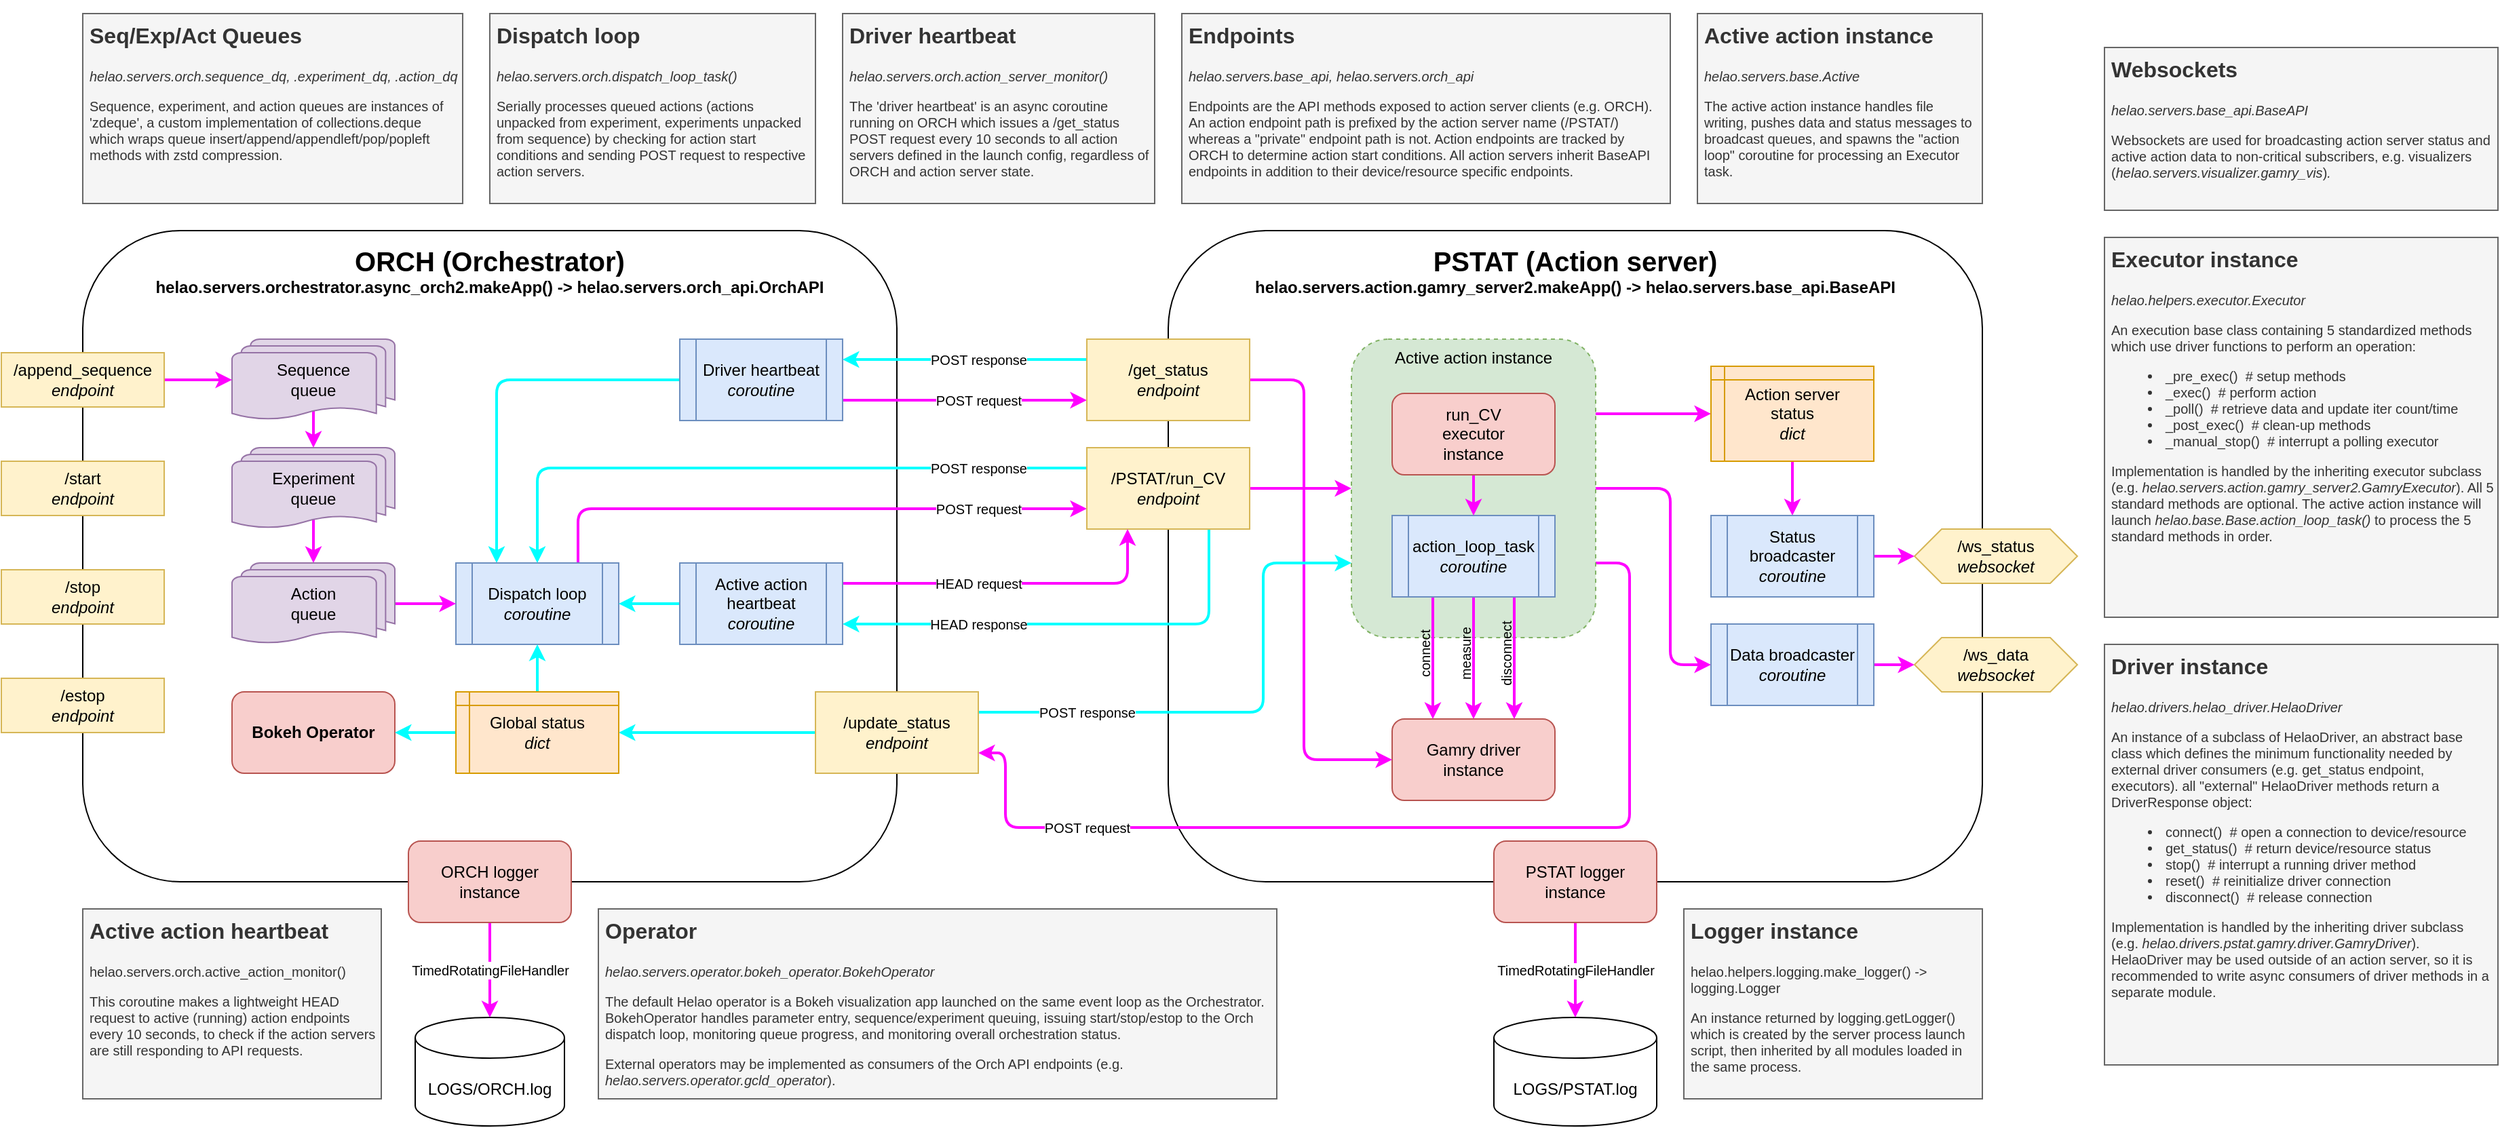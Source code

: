 <mxfile>
    <diagram id="UCgfB4eMcKTBTghjKcvr" name="Page-1">
        <mxGraphModel dx="1400" dy="821" grid="1" gridSize="10" guides="1" tooltips="1" connect="1" arrows="1" fold="1" page="1" pageScale="1" pageWidth="1100" pageHeight="850" math="0" shadow="0">
            <root>
                <mxCell id="0"/>
                <mxCell id="1" parent="0"/>
                <mxCell id="3" value="" style="rounded=1;whiteSpace=wrap;html=1;" parent="1" vertex="1">
                    <mxGeometry x="70" y="170" width="600" height="480" as="geometry"/>
                </mxCell>
                <mxCell id="6" value="&lt;b style=&quot;font-size: 20px;&quot;&gt;&lt;font style=&quot;font-size: 20px;&quot;&gt;ORCH (Orchestrator)&lt;br&gt;&lt;/font&gt;&lt;/b&gt;&lt;font size=&quot;1&quot;&gt;&lt;b&gt;&lt;font style=&quot;font-size: 12px;&quot;&gt;helao.servers.orchestrator.async_orch2.makeApp() -&amp;gt; helao.servers.orch_api.OrchAPI&lt;/font&gt;&lt;/b&gt;&lt;/font&gt;" style="text;html=1;strokeColor=none;fillColor=none;align=center;verticalAlign=middle;whiteSpace=wrap;rounded=0;fontStyle=0" parent="1" vertex="1">
                    <mxGeometry x="70" y="180" width="600" height="40" as="geometry"/>
                </mxCell>
                <mxCell id="7" value="" style="rounded=1;whiteSpace=wrap;html=1;" parent="1" vertex="1">
                    <mxGeometry x="870" y="170" width="600" height="480" as="geometry"/>
                </mxCell>
                <mxCell id="11" value="&lt;b&gt;&lt;font style=&quot;font-size: 20px;&quot;&gt;PSTAT (Action server)&lt;br&gt;&lt;/font&gt;&lt;/b&gt;&lt;font style=&quot;font-size: 12px;&quot;&gt;&lt;b&gt;&lt;font style=&quot;font-size: 12px;&quot;&gt;helao.servers.action.gamry_server2.makeApp() -&amp;gt; helao.servers.base_api.BaseAPI&lt;/font&gt;&lt;/b&gt;&lt;b&gt;&lt;font style=&quot;font-size: 12px;&quot;&gt;&lt;br&gt;&lt;/font&gt;&lt;/b&gt;&lt;/font&gt;" style="text;html=1;strokeColor=none;fillColor=none;align=center;verticalAlign=middle;whiteSpace=wrap;rounded=0;" parent="1" vertex="1">
                    <mxGeometry x="870" y="180" width="600" height="40" as="geometry"/>
                </mxCell>
                <mxCell id="38" value="POST request" style="edgeStyle=none;html=1;exitX=1;exitY=0.75;exitDx=0;exitDy=0;entryX=0;entryY=0.75;entryDx=0;entryDy=0;labelBackgroundColor=default;fontSize=10;verticalAlign=middle;strokeColor=#FF00FF;strokeWidth=2;" parent="1" source="14" target="29" edge="1">
                    <mxGeometry x="0.111" relative="1" as="geometry">
                        <mxPoint as="offset"/>
                    </mxGeometry>
                </mxCell>
                <mxCell id="97" style="edgeStyle=none;html=1;exitX=0;exitY=0.5;exitDx=0;exitDy=0;entryX=0.25;entryY=0;entryDx=0;entryDy=0;fontSize=12;strokeColor=#00FFFF;strokeWidth=2;" edge="1" parent="1" source="14" target="15">
                    <mxGeometry relative="1" as="geometry">
                        <Array as="points">
                            <mxPoint x="375" y="280"/>
                        </Array>
                    </mxGeometry>
                </mxCell>
                <mxCell id="14" value="Driver heartbeat&lt;br&gt;&lt;i&gt;coroutine&lt;/i&gt;" style="shape=process;whiteSpace=wrap;html=1;backgroundOutline=1;fillColor=#dae8fc;strokeColor=#6c8ebf;" parent="1" vertex="1">
                    <mxGeometry x="510" y="250" width="120" height="60" as="geometry"/>
                </mxCell>
                <mxCell id="39" value="POST request" style="edgeStyle=none;html=1;exitX=0.75;exitY=0;exitDx=0;exitDy=0;entryX=0;entryY=0.75;entryDx=0;entryDy=0;labelBackgroundColor=default;fontSize=10;verticalAlign=middle;strokeColor=#FF00FF;strokeWidth=2;" parent="1" source="15" target="28" edge="1">
                    <mxGeometry x="0.615" relative="1" as="geometry">
                        <mxPoint as="offset"/>
                        <Array as="points">
                            <mxPoint x="435" y="375"/>
                        </Array>
                    </mxGeometry>
                </mxCell>
                <mxCell id="15" value="Dispatch loop&lt;br&gt;&lt;i&gt;coroutine&lt;br&gt;&lt;/i&gt;" style="shape=process;whiteSpace=wrap;html=1;backgroundOutline=1;fillColor=#dae8fc;strokeColor=#6c8ebf;" parent="1" vertex="1">
                    <mxGeometry x="345" y="415" width="120" height="60" as="geometry"/>
                </mxCell>
                <mxCell id="68" style="edgeStyle=none;html=1;exitX=0.5;exitY=0.88;exitDx=0;exitDy=0;exitPerimeter=0;entryX=0.5;entryY=0;entryDx=0;entryDy=0;entryPerimeter=0;strokeColor=#FF00FF;strokeWidth=2;" parent="1" source="17" target="65" edge="1">
                    <mxGeometry relative="1" as="geometry"/>
                </mxCell>
                <mxCell id="17" value="Experiment&lt;br&gt;queue" style="strokeWidth=1;html=1;shape=mxgraph.flowchart.multi-document;whiteSpace=wrap;fillColor=#e1d5e7;strokeColor=#9673a6;" parent="1" vertex="1">
                    <mxGeometry x="180" y="330" width="120" height="60" as="geometry"/>
                </mxCell>
                <mxCell id="25" value="Gamry driver&lt;br&gt;instance" style="rounded=1;whiteSpace=wrap;html=1;strokeWidth=1;fillColor=#f8cecc;strokeColor=#b85450;" parent="1" vertex="1">
                    <mxGeometry x="1035" y="530" width="120" height="60" as="geometry"/>
                </mxCell>
                <mxCell id="64" value="POST request" style="edgeStyle=none;html=1;exitX=1;exitY=0.75;exitDx=0;exitDy=0;entryX=1;entryY=0.75;entryDx=0;entryDy=0;verticalAlign=middle;strokeColor=#FF00FF;strokeWidth=2;fontSize=10;" parent="1" source="46" target="63" edge="1">
                    <mxGeometry x="0.642" relative="1" as="geometry">
                        <Array as="points">
                            <mxPoint x="1210" y="415"/>
                            <mxPoint x="1210" y="610"/>
                            <mxPoint x="750" y="610"/>
                            <mxPoint x="750" y="555"/>
                        </Array>
                        <mxPoint as="offset"/>
                    </mxGeometry>
                </mxCell>
                <mxCell id="89" style="edgeStyle=none;html=1;exitX=1;exitY=0.5;exitDx=0;exitDy=0;entryX=0;entryY=0.5;entryDx=0;entryDy=0;fontSize=12;strokeColor=#FF00FF;strokeWidth=2;" edge="1" parent="1" source="46" target="79">
                    <mxGeometry relative="1" as="geometry">
                        <Array as="points">
                            <mxPoint x="1240" y="360"/>
                            <mxPoint x="1240" y="490"/>
                        </Array>
                    </mxGeometry>
                </mxCell>
                <mxCell id="106" style="edgeStyle=none;html=1;exitX=1;exitY=0.25;exitDx=0;exitDy=0;entryX=0;entryY=0.5;entryDx=0;entryDy=0;strokeColor=#FF00FF;strokeWidth=2;fontSize=12;" edge="1" parent="1" source="46" target="76">
                    <mxGeometry relative="1" as="geometry"/>
                </mxCell>
                <mxCell id="46" value="Active action instance" style="rounded=1;whiteSpace=wrap;html=1;strokeWidth=1;verticalAlign=top;fillColor=#d5e8d4;strokeColor=#82b366;dashed=1;" parent="1" vertex="1">
                    <mxGeometry x="1005" y="250" width="180" height="220" as="geometry"/>
                </mxCell>
                <mxCell id="43" value="connect" style="edgeStyle=none;html=1;exitX=0.25;exitY=1;exitDx=0;exitDy=0;entryX=0.25;entryY=0;entryDx=0;entryDy=0;labelBackgroundColor=none;fontSize=10;horizontal=0;verticalAlign=bottom;strokeColor=#FF00FF;strokeWidth=2;" parent="1" source="26" target="25" edge="1">
                    <mxGeometry relative="1" as="geometry"/>
                </mxCell>
                <mxCell id="44" value="measure" style="edgeStyle=none;html=1;exitX=0.5;exitY=1;exitDx=0;exitDy=0;entryX=0.5;entryY=0;entryDx=0;entryDy=0;labelBackgroundColor=none;fontSize=10;horizontal=0;verticalAlign=bottom;strokeColor=#FF00FF;strokeWidth=2;" parent="1" source="26" target="25" edge="1">
                    <mxGeometry relative="1" as="geometry"/>
                </mxCell>
                <mxCell id="45" value="disconnect" style="edgeStyle=none;html=1;exitX=0.75;exitY=1;exitDx=0;exitDy=0;entryX=0.75;entryY=0;entryDx=0;entryDy=0;labelBackgroundColor=none;fontSize=10;horizontal=0;verticalAlign=bottom;strokeColor=#FF00FF;strokeWidth=2;" parent="1" source="26" target="25" edge="1">
                    <mxGeometry relative="1" as="geometry"/>
                </mxCell>
                <mxCell id="26" value="action_loop_task&lt;br&gt;&lt;i&gt;coroutine&lt;/i&gt;" style="shape=process;whiteSpace=wrap;html=1;backgroundOutline=1;strokeWidth=1;fillColor=#dae8fc;strokeColor=#6c8ebf;" parent="1" vertex="1">
                    <mxGeometry x="1035" y="380" width="120" height="60" as="geometry"/>
                </mxCell>
                <mxCell id="41" style="edgeStyle=none;html=1;exitX=1;exitY=0.5;exitDx=0;exitDy=0;labelBackgroundColor=none;fontSize=10;entryX=0;entryY=0.5;entryDx=0;entryDy=0;strokeColor=#FF00FF;strokeWidth=2;" parent="1" source="28" target="46" edge="1">
                    <mxGeometry relative="1" as="geometry"/>
                </mxCell>
                <mxCell id="107" value="&lt;font style=&quot;font-size: 10px;&quot;&gt;HEAD response&lt;/font&gt; " style="edgeStyle=none;html=1;exitX=0.75;exitY=1;exitDx=0;exitDy=0;entryX=1;entryY=0.75;entryDx=0;entryDy=0;strokeColor=#00FFFF;strokeWidth=2;fontSize=12;verticalAlign=middle;" edge="1" parent="1" source="28" target="30">
                    <mxGeometry x="0.412" relative="1" as="geometry">
                        <Array as="points">
                            <mxPoint x="900" y="460"/>
                        </Array>
                        <mxPoint as="offset"/>
                    </mxGeometry>
                </mxCell>
                <mxCell id="108" value="POST response" style="edgeStyle=none;html=1;exitX=0;exitY=0.25;exitDx=0;exitDy=0;entryX=0.5;entryY=0;entryDx=0;entryDy=0;strokeColor=#00FFFF;strokeWidth=2;fontSize=10;verticalAlign=middle;labelBackgroundColor=default;" edge="1" parent="1" source="28" target="15">
                    <mxGeometry x="-0.663" relative="1" as="geometry">
                        <Array as="points">
                            <mxPoint x="405" y="345"/>
                        </Array>
                        <mxPoint as="offset"/>
                    </mxGeometry>
                </mxCell>
                <mxCell id="28" value="/PSTAT/run_CV&lt;br&gt;&lt;i&gt;endpoint&lt;/i&gt;" style="rounded=0;whiteSpace=wrap;html=1;strokeWidth=1;fillColor=#fff2cc;strokeColor=#d6b656;" parent="1" vertex="1">
                    <mxGeometry x="810" y="330" width="120" height="60" as="geometry"/>
                </mxCell>
                <mxCell id="42" style="edgeStyle=none;html=1;exitX=1;exitY=0.5;exitDx=0;exitDy=0;entryX=0;entryY=0.5;entryDx=0;entryDy=0;labelBackgroundColor=none;fontSize=10;strokeColor=#FF00FF;strokeWidth=2;" parent="1" source="29" target="25" edge="1">
                    <mxGeometry relative="1" as="geometry">
                        <Array as="points">
                            <mxPoint x="970" y="280"/>
                            <mxPoint x="970" y="560"/>
                        </Array>
                    </mxGeometry>
                </mxCell>
                <mxCell id="109" value="POST response " style="edgeStyle=none;html=1;exitX=0;exitY=0.25;exitDx=0;exitDy=0;entryX=1;entryY=0.25;entryDx=0;entryDy=0;strokeColor=#00FFFF;strokeWidth=2;fontSize=10;verticalAlign=middle;" edge="1" parent="1" source="29" target="14">
                    <mxGeometry x="-0.111" relative="1" as="geometry">
                        <mxPoint as="offset"/>
                    </mxGeometry>
                </mxCell>
                <mxCell id="29" value="/get_status&lt;br&gt;&lt;i&gt;endpoint&lt;/i&gt;" style="rounded=0;whiteSpace=wrap;html=1;strokeWidth=1;fillColor=#fff2cc;strokeColor=#d6b656;" parent="1" vertex="1">
                    <mxGeometry x="810" y="250" width="120" height="60" as="geometry"/>
                </mxCell>
                <mxCell id="48" value="HEAD request" style="edgeStyle=none;html=1;exitX=1;exitY=0.25;exitDx=0;exitDy=0;entryX=0.25;entryY=1;entryDx=0;entryDy=0;labelBackgroundColor=default;fontSize=10;verticalAlign=middle;strokeColor=#FF00FF;strokeWidth=2;" parent="1" source="30" target="28" edge="1">
                    <mxGeometry x="-0.2" relative="1" as="geometry">
                        <Array as="points">
                            <mxPoint x="840" y="430"/>
                        </Array>
                        <mxPoint as="offset"/>
                    </mxGeometry>
                </mxCell>
                <mxCell id="99" style="edgeStyle=none;html=1;exitX=0;exitY=0.5;exitDx=0;exitDy=0;fontSize=12;strokeColor=#00FFFF;strokeWidth=2;" edge="1" parent="1" source="30" target="15">
                    <mxGeometry relative="1" as="geometry"/>
                </mxCell>
                <mxCell id="30" value="Active action heartbeat&lt;br&gt;&lt;i&gt;coroutine&lt;/i&gt;" style="shape=process;whiteSpace=wrap;html=1;backgroundOutline=1;fillColor=#dae8fc;strokeColor=#6c8ebf;" parent="1" vertex="1">
                    <mxGeometry x="510" y="415" width="120" height="60" as="geometry"/>
                </mxCell>
                <UserObject label="LOGS/PSTAT.log" id="31">
                    <mxCell style="shape=cylinder3;whiteSpace=wrap;html=1;boundedLbl=1;backgroundOutline=1;size=15;strokeWidth=1;" parent="1" vertex="1">
                        <mxGeometry x="1110" y="750" width="120" height="80" as="geometry"/>
                    </mxCell>
                </UserObject>
                <mxCell id="32" value="LOGS/ORCH.log" style="shape=cylinder3;whiteSpace=wrap;html=1;boundedLbl=1;backgroundOutline=1;size=15;strokeWidth=1;" parent="1" vertex="1">
                    <mxGeometry x="315" y="750" width="110" height="80" as="geometry"/>
                </mxCell>
                <mxCell id="37" value="TimedRotatingFileHandler" style="edgeStyle=none;html=1;exitX=0.5;exitY=1;exitDx=0;exitDy=0;entryX=0.5;entryY=0;entryDx=0;entryDy=0;entryPerimeter=0;labelBackgroundColor=default;fontSize=10;strokeColor=#FF00FF;strokeWidth=2;" parent="1" source="33" target="31" edge="1">
                    <mxGeometry relative="1" as="geometry"/>
                </mxCell>
                <mxCell id="33" value="PSTAT logger instance" style="rounded=1;whiteSpace=wrap;html=1;strokeWidth=1;fillColor=#f8cecc;strokeColor=#b85450;" parent="1" vertex="1">
                    <mxGeometry x="1110" y="620" width="120" height="60" as="geometry"/>
                </mxCell>
                <mxCell id="35" value="&lt;font style=&quot;font-size: 10px;&quot;&gt;TimedRotatingFileHandler&lt;/font&gt;" style="edgeStyle=none;html=1;exitX=0.5;exitY=1;exitDx=0;exitDy=0;entryX=0.5;entryY=0;entryDx=0;entryDy=0;entryPerimeter=0;strokeColor=#FF00FF;strokeWidth=2;" parent="1" source="34" target="32" edge="1">
                    <mxGeometry relative="1" as="geometry">
                        <mxPoint as="offset"/>
                    </mxGeometry>
                </mxCell>
                <mxCell id="34" value="ORCH logger instance" style="rounded=1;whiteSpace=wrap;html=1;strokeWidth=1;fillColor=#f8cecc;strokeColor=#b85450;" parent="1" vertex="1">
                    <mxGeometry x="310" y="620" width="120" height="60" as="geometry"/>
                </mxCell>
                <mxCell id="52" value="&lt;h1&gt;&lt;font style=&quot;font-size: 16px;&quot;&gt;Driver heartbeat&lt;/font&gt;&lt;/h1&gt;&lt;div&gt;&lt;i&gt;helao.servers.orch.action_server_monitor()&lt;/i&gt;&lt;/div&gt;&lt;p&gt;The 'driver heartbeat' is an async coroutine running on ORCH which issues a /get_status POST request every 10 seconds to all action servers defined in the launch config, regardless of ORCH and action server state.&lt;br&gt;&lt;/p&gt;" style="text;html=1;strokeColor=#666666;fillColor=#f5f5f5;spacing=5;spacingTop=-20;whiteSpace=wrap;overflow=hidden;rounded=0;strokeWidth=1;fontSize=10;labelBackgroundColor=none;fontColor=#333333;" parent="1" vertex="1">
                    <mxGeometry x="630" y="10" width="230" height="140" as="geometry"/>
                </mxCell>
                <mxCell id="53" value="&lt;h1&gt;&lt;font style=&quot;font-size: 16px;&quot;&gt;Active action heartbeat&lt;/font&gt;&lt;/h1&gt;&lt;div&gt;helao.servers.orch.active_action_monitor()&lt;br&gt;&lt;/div&gt;&lt;p&gt;This coroutine makes a lightweight HEAD request to active (running) action endpoints every 10 seconds, to check if the action servers are still responding to API requests.&lt;br&gt;&lt;/p&gt;" style="text;html=1;strokeColor=#666666;fillColor=#f5f5f5;spacing=5;spacingTop=-20;whiteSpace=wrap;overflow=hidden;rounded=0;strokeWidth=1;fontSize=10;labelBackgroundColor=none;fontColor=#333333;" parent="1" vertex="1">
                    <mxGeometry x="70" y="670" width="220" height="140" as="geometry"/>
                </mxCell>
                <mxCell id="54" value="&lt;h1&gt;&lt;font style=&quot;font-size: 16px;&quot;&gt;Seq/Exp/Act Queues&lt;/font&gt;&lt;/h1&gt;&lt;div&gt;&lt;i&gt;helao.servers.orch.sequence_dq, .experiment_dq, .action_dq&lt;/i&gt;&lt;br&gt;&lt;/div&gt;&lt;p&gt;Sequence, experiment, and action queues are instances of 'zdeque', a custom implementation of collections.deque which wraps queue insert/append/appendleft/pop/popleft methods with zstd compression.&lt;/p&gt;" style="text;html=1;strokeColor=#666666;fillColor=#f5f5f5;spacing=5;spacingTop=-20;whiteSpace=wrap;overflow=hidden;rounded=0;strokeWidth=1;fontSize=10;labelBackgroundColor=none;fontColor=#333333;" parent="1" vertex="1">
                    <mxGeometry x="70" y="10" width="280" height="140" as="geometry"/>
                </mxCell>
                <mxCell id="55" value="&lt;h1&gt;&lt;font style=&quot;font-size: 16px;&quot;&gt;Dispatch loop&lt;/font&gt;&lt;/h1&gt;&lt;div&gt;&lt;i&gt;helao.servers.orch.dispatch_loop_task()&lt;/i&gt;&lt;br&gt;&lt;/div&gt;&lt;p&gt;Serially processes queued actions (actions unpacked from experiment, experiments unpacked from sequence) by checking for action start conditions and sending POST request to respective action servers.&lt;br&gt;&lt;/p&gt;" style="text;html=1;strokeColor=#666666;fillColor=#f5f5f5;spacing=5;spacingTop=-20;whiteSpace=wrap;overflow=hidden;rounded=0;strokeWidth=1;fontSize=10;labelBackgroundColor=none;fontColor=#333333;" parent="1" vertex="1">
                    <mxGeometry x="370" y="10" width="240" height="140" as="geometry"/>
                </mxCell>
                <mxCell id="56" value="&lt;h1&gt;&lt;font style=&quot;font-size: 16px;&quot;&gt;Logger instance&lt;/font&gt;&lt;/h1&gt;&lt;div&gt;helao.helpers.logging.make_logger() -&amp;gt; logging.Logger&lt;br&gt;&lt;/div&gt;&lt;p&gt;An instance returned by logging.getLogger() which is created by the server process launch script, then inherited by all modules loaded in the same process.&lt;br&gt;&lt;/p&gt;" style="text;html=1;strokeColor=#666666;fillColor=#f5f5f5;spacing=5;spacingTop=-20;whiteSpace=wrap;overflow=hidden;rounded=0;strokeWidth=1;fontSize=10;labelBackgroundColor=none;fontColor=#333333;" parent="1" vertex="1">
                    <mxGeometry x="1250" y="670" width="220" height="140" as="geometry"/>
                </mxCell>
                <mxCell id="57" value="&lt;h1&gt;&lt;font style=&quot;font-size: 16px;&quot;&gt;Endpoints&lt;/font&gt;&lt;/h1&gt;&lt;div&gt;&lt;i&gt;helao.servers.base_api, helao.servers.orch_api&lt;/i&gt;&lt;br&gt;&lt;/div&gt;&lt;p&gt;Endpoints are the API methods exposed to action server clients (e.g. ORCH). An action endpoint path is prefixed by the action server name (/PSTAT/) whereas a &quot;private&quot; endpoint path is not. Action endpoints are tracked by ORCH to determine action start conditions. All action servers inherit BaseAPI endpoints in addition to their device/resource specific endpoints.&lt;br&gt;&lt;/p&gt;" style="text;html=1;strokeColor=#666666;fillColor=#f5f5f5;spacing=5;spacingTop=-20;whiteSpace=wrap;overflow=hidden;rounded=0;strokeWidth=1;fontSize=10;labelBackgroundColor=none;fontColor=#333333;" parent="1" vertex="1">
                    <mxGeometry x="880" y="10" width="360" height="140" as="geometry"/>
                </mxCell>
                <mxCell id="58" value="&lt;h1&gt;&lt;font style=&quot;font-size: 16px;&quot;&gt;Active action instance&lt;/font&gt;&lt;/h1&gt;&lt;div&gt;&lt;i&gt;helao.servers.base.Active&lt;/i&gt;&lt;br&gt;&lt;/div&gt;&lt;p&gt;The active action instance handles file writing, pushes data and status messages to broadcast queues, and spawns the &quot;action loop&quot; coroutine for processing an Executor task.&lt;br&gt;&lt;/p&gt;" style="text;html=1;strokeColor=#666666;fillColor=#f5f5f5;spacing=5;spacingTop=-20;whiteSpace=wrap;overflow=hidden;rounded=0;strokeWidth=1;fontSize=10;labelBackgroundColor=none;fontColor=#333333;" parent="1" vertex="1">
                    <mxGeometry x="1260" y="10" width="210" height="140" as="geometry"/>
                </mxCell>
                <mxCell id="59" value="&lt;h1&gt;&lt;font style=&quot;font-size: 16px;&quot;&gt;Executor instance&lt;/font&gt;&lt;br&gt;&lt;/h1&gt;&lt;p&gt;&lt;i&gt;helao.helpers.executor.Executor&lt;/i&gt;&lt;br&gt;&lt;/p&gt;&lt;p&gt;An execution base class containing 5 standardized methods which use driver functions to perform an operation:&lt;/p&gt;&lt;ul&gt;&lt;li&gt;_pre_exec()&amp;nbsp; # setup methods&lt;br&gt;&lt;/li&gt;&lt;li&gt;_exec()&amp;nbsp; # perform action&lt;br&gt;&lt;/li&gt;&lt;li&gt;_poll()&amp;nbsp; # retrieve data and update iter count/time&lt;br&gt;&lt;/li&gt;&lt;li&gt;_post_exec()&amp;nbsp; # clean-up methods&lt;br&gt;&lt;/li&gt;&lt;li&gt;_manual_stop()&amp;nbsp; # interrupt a polling executor&lt;br&gt;&lt;/li&gt;&lt;/ul&gt;&lt;div&gt;Implementation is handled by the inheriting executor subclass (e.g. &lt;i&gt;helao.servers.action.gamry_server2.GamryExecutor&lt;/i&gt;). All 5 standard methods are optional. The active action instance will launch &lt;i&gt;helao.base.Base.action_loop_task()&lt;/i&gt; to process the 5 standard methods in order.&lt;br&gt;&lt;/div&gt;" style="text;html=1;strokeColor=#666666;fillColor=#f5f5f5;spacing=5;spacingTop=-20;whiteSpace=wrap;overflow=hidden;rounded=0;strokeWidth=1;fontSize=10;labelBackgroundColor=none;fontColor=#333333;" parent="1" vertex="1">
                    <mxGeometry x="1560" y="175" width="290" height="280" as="geometry"/>
                </mxCell>
                <mxCell id="60" value="&lt;h1&gt;&lt;font style=&quot;font-size: 16px;&quot;&gt;Driver instance&lt;/font&gt;&lt;br&gt;&lt;/h1&gt;&lt;p&gt;&lt;i&gt;helao.drivers.helao_driver.HelaoDriver&lt;/i&gt;&lt;br&gt;&lt;/p&gt;&lt;p&gt;An instance of a subclass of HelaoDriver, an abstract base class which defines the minimum functionality needed by external driver consumers (e.g. get_status endpoint, executors). all &quot;external&quot; HelaoDriver methods return a DriverResponse object:&lt;/p&gt;&lt;ul&gt;&lt;li&gt;connect()&amp;nbsp; # open a connection to device/resource&lt;br&gt;&lt;/li&gt;&lt;li&gt;get_status()&amp;nbsp; # return device/resource status&lt;br&gt;&lt;/li&gt;&lt;li&gt;stop()&amp;nbsp; # interrupt a running driver method&lt;br&gt;&lt;/li&gt;&lt;li&gt;reset()&amp;nbsp; # reinitialize driver connection&lt;br&gt;&lt;/li&gt;&lt;li&gt;disconnect()&amp;nbsp; # release connection&lt;br&gt;&lt;/li&gt;&lt;/ul&gt;Implementation is handled by the inheriting driver subclass (e.g. &lt;i&gt;helao.drivers.pstat.gamry.driver.GamryDriver&lt;/i&gt;). HelaoDriver may be used outside of an action server, so it is recommended to write async consumers of driver methods in a separate module." style="text;html=1;strokeColor=#666666;fillColor=#f5f5f5;spacing=5;spacingTop=-20;whiteSpace=wrap;overflow=hidden;rounded=0;strokeWidth=1;fontSize=10;labelBackgroundColor=none;fontColor=#333333;" parent="1" vertex="1">
                    <mxGeometry x="1560" y="475" width="290" height="310" as="geometry"/>
                </mxCell>
                <mxCell id="61" value="Bokeh Operator&lt;i&gt;&lt;br&gt;&lt;span style=&quot;font-weight: normal;&quot;&gt;&lt;/span&gt;&lt;span style=&quot;font-weight: normal;&quot;&gt;&lt;/span&gt;&lt;/i&gt;" style="rounded=1;whiteSpace=wrap;html=1;fillColor=#f8cecc;strokeColor=#b85450;verticalAlign=middle;fontStyle=1" parent="1" vertex="1">
                    <mxGeometry x="180" y="510" width="120" height="60" as="geometry"/>
                </mxCell>
                <mxCell id="62" value="&lt;h1&gt;&lt;font style=&quot;font-size: 16px;&quot;&gt;Operator&lt;/font&gt;&lt;/h1&gt;&lt;div&gt;&lt;i&gt;helao.servers.operator.bokeh_operator.BokehOperator&lt;/i&gt;&lt;br&gt;&lt;/div&gt;&lt;p&gt;The default Helao operator is a Bokeh visualization app launched on the same event loop as the Orchestrator. BokehOperator handles parameter entry, sequence/experiment queuing, issuing start/stop/estop to the Orch dispatch loop, monitoring queue progress, and monitoring overall orchestration status.&lt;br&gt;&lt;/p&gt;&lt;p&gt;External operators may be implemented as consumers of the Orch API endpoints (e.g. &lt;i&gt;helao.servers.operator.gcld_operator&lt;/i&gt;).&lt;br&gt;&lt;/p&gt;" style="text;html=1;strokeColor=#666666;fillColor=#f5f5f5;spacing=5;spacingTop=-20;whiteSpace=wrap;overflow=hidden;rounded=0;strokeWidth=1;fontSize=10;labelBackgroundColor=none;fontColor=#333333;" parent="1" vertex="1">
                    <mxGeometry x="450" y="670" width="500" height="140" as="geometry"/>
                </mxCell>
                <mxCell id="91" style="edgeStyle=none;html=1;exitX=0;exitY=0.5;exitDx=0;exitDy=0;entryX=1;entryY=0.5;entryDx=0;entryDy=0;fontSize=12;strokeColor=#00FFFF;strokeWidth=2;" edge="1" parent="1" source="63" target="75">
                    <mxGeometry relative="1" as="geometry"/>
                </mxCell>
                <mxCell id="110" value="POST response" style="edgeStyle=none;html=1;exitX=1;exitY=0.25;exitDx=0;exitDy=0;entryX=0;entryY=0.75;entryDx=0;entryDy=0;labelBackgroundColor=default;strokeColor=#00FFFF;strokeWidth=2;fontSize=10;" edge="1" parent="1" source="63" target="46">
                    <mxGeometry x="-0.584" relative="1" as="geometry">
                        <Array as="points">
                            <mxPoint x="940" y="525"/>
                            <mxPoint x="940" y="415"/>
                        </Array>
                        <mxPoint as="offset"/>
                    </mxGeometry>
                </mxCell>
                <mxCell id="63" value="/update_status&lt;br&gt;&lt;i&gt;endpoint&lt;/i&gt;" style="rounded=0;whiteSpace=wrap;html=1;strokeWidth=1;fillColor=#fff2cc;strokeColor=#d6b656;" parent="1" vertex="1">
                    <mxGeometry x="610" y="510" width="120" height="60" as="geometry"/>
                </mxCell>
                <mxCell id="69" style="edgeStyle=none;html=1;exitX=1;exitY=0.5;exitDx=0;exitDy=0;exitPerimeter=0;entryX=0;entryY=0.5;entryDx=0;entryDy=0;strokeColor=#FF00FF;strokeWidth=2;" parent="1" source="65" target="15" edge="1">
                    <mxGeometry relative="1" as="geometry"/>
                </mxCell>
                <mxCell id="65" value="Action&lt;br&gt;queue" style="strokeWidth=1;html=1;shape=mxgraph.flowchart.multi-document;whiteSpace=wrap;fillColor=#e1d5e7;strokeColor=#9673a6;" parent="1" vertex="1">
                    <mxGeometry x="180" y="415" width="120" height="60" as="geometry"/>
                </mxCell>
                <mxCell id="67" style="edgeStyle=none;html=1;exitX=0.5;exitY=0.88;exitDx=0;exitDy=0;exitPerimeter=0;entryX=0.5;entryY=0;entryDx=0;entryDy=0;entryPerimeter=0;strokeColor=#FF00FF;strokeWidth=2;" parent="1" source="66" target="17" edge="1">
                    <mxGeometry relative="1" as="geometry">
                        <mxPoint x="240" y="320" as="targetPoint"/>
                    </mxGeometry>
                </mxCell>
                <mxCell id="66" value="Sequence&lt;br&gt;queue" style="strokeWidth=1;html=1;shape=mxgraph.flowchart.multi-document;whiteSpace=wrap;fillColor=#e1d5e7;strokeColor=#9673a6;" parent="1" vertex="1">
                    <mxGeometry x="180" y="250" width="120" height="60" as="geometry"/>
                </mxCell>
                <mxCell id="71" style="edgeStyle=none;html=1;exitX=1;exitY=0.5;exitDx=0;exitDy=0;entryX=0;entryY=0.5;entryDx=0;entryDy=0;entryPerimeter=0;strokeColor=#FF00FF;strokeWidth=2;" parent="1" source="70" target="66" edge="1">
                    <mxGeometry relative="1" as="geometry"/>
                </mxCell>
                <mxCell id="70" value="/append_sequence&lt;br&gt;&lt;i&gt;endpoint&lt;/i&gt;" style="rounded=0;whiteSpace=wrap;html=1;strokeWidth=1;fillColor=#fff2cc;strokeColor=#d6b656;" parent="1" vertex="1">
                    <mxGeometry x="10" y="260" width="120" height="40" as="geometry"/>
                </mxCell>
                <mxCell id="72" value="/start&lt;br&gt;&lt;i&gt;endpoint&lt;/i&gt;" style="rounded=0;whiteSpace=wrap;html=1;strokeWidth=1;fillColor=#fff2cc;strokeColor=#d6b656;" parent="1" vertex="1">
                    <mxGeometry x="10" y="340" width="120" height="40" as="geometry"/>
                </mxCell>
                <mxCell id="73" value="/stop&lt;br&gt;&lt;i&gt;endpoint&lt;/i&gt;" style="rounded=0;whiteSpace=wrap;html=1;strokeWidth=1;fillColor=#fff2cc;strokeColor=#d6b656;" parent="1" vertex="1">
                    <mxGeometry x="10" y="420" width="120" height="40" as="geometry"/>
                </mxCell>
                <mxCell id="74" value="/estop&lt;br&gt;&lt;i&gt;endpoint&lt;/i&gt;" style="rounded=0;whiteSpace=wrap;html=1;strokeWidth=1;fillColor=#fff2cc;strokeColor=#d6b656;" parent="1" vertex="1">
                    <mxGeometry x="10" y="500" width="120" height="40" as="geometry"/>
                </mxCell>
                <mxCell id="100" style="edgeStyle=none;html=1;exitX=0.5;exitY=0;exitDx=0;exitDy=0;fontSize=12;strokeColor=#00FFFF;strokeWidth=2;" edge="1" parent="1" source="75" target="15">
                    <mxGeometry relative="1" as="geometry"/>
                </mxCell>
                <mxCell id="103" style="edgeStyle=none;html=1;exitX=0;exitY=0.5;exitDx=0;exitDy=0;strokeColor=#00FFFF;fontSize=12;strokeWidth=2;" edge="1" parent="1" source="75" target="61">
                    <mxGeometry relative="1" as="geometry"/>
                </mxCell>
                <mxCell id="75" value="Global status&lt;br&gt;&lt;i&gt;dict&lt;br&gt;&lt;/i&gt;" style="shape=internalStorage;whiteSpace=wrap;html=1;backgroundOutline=1;fontSize=12;dx=10;dy=10;fillColor=#ffe6cc;strokeColor=#d79b00;" vertex="1" parent="1">
                    <mxGeometry x="345" y="510" width="120" height="60" as="geometry"/>
                </mxCell>
                <mxCell id="88" style="edgeStyle=none;html=1;exitX=0.5;exitY=1;exitDx=0;exitDy=0;entryX=0.5;entryY=0;entryDx=0;entryDy=0;fontSize=12;strokeColor=#FF00FF;strokeWidth=2;" edge="1" parent="1" source="76" target="78">
                    <mxGeometry relative="1" as="geometry"/>
                </mxCell>
                <mxCell id="76" value="Action server&lt;br&gt;status&lt;br&gt;&lt;i&gt;dict&lt;br&gt;&lt;/i&gt;" style="shape=internalStorage;whiteSpace=wrap;html=1;backgroundOutline=1;fontSize=12;dx=10;dy=10;fillColor=#ffe6cc;strokeColor=#d79b00;" vertex="1" parent="1">
                    <mxGeometry x="1270" y="270" width="120" height="70" as="geometry"/>
                </mxCell>
                <mxCell id="86" style="edgeStyle=none;html=1;exitX=1;exitY=0.5;exitDx=0;exitDy=0;fontSize=12;strokeColor=#FF00FF;strokeWidth=2;" edge="1" parent="1" source="78" target="84">
                    <mxGeometry relative="1" as="geometry"/>
                </mxCell>
                <mxCell id="78" value="Status broadcaster&lt;br&gt;&lt;i&gt;coroutine&lt;/i&gt;" style="shape=process;whiteSpace=wrap;html=1;backgroundOutline=1;fillColor=#dae8fc;strokeColor=#6c8ebf;" vertex="1" parent="1">
                    <mxGeometry x="1270" y="380" width="120" height="60" as="geometry"/>
                </mxCell>
                <mxCell id="90" style="edgeStyle=none;html=1;exitX=1;exitY=0.5;exitDx=0;exitDy=0;entryX=0;entryY=0.5;entryDx=0;entryDy=0;fontSize=12;strokeColor=#FF00FF;strokeWidth=2;" edge="1" parent="1" source="79" target="83">
                    <mxGeometry relative="1" as="geometry"/>
                </mxCell>
                <mxCell id="79" value="Data broadcaster&lt;br&gt;&lt;i&gt;coroutine&lt;/i&gt;" style="shape=process;whiteSpace=wrap;html=1;backgroundOutline=1;fillColor=#dae8fc;strokeColor=#6c8ebf;" vertex="1" parent="1">
                    <mxGeometry x="1270" y="460" width="120" height="60" as="geometry"/>
                </mxCell>
                <mxCell id="83" value="/ws_data&lt;br&gt;&lt;i&gt;websocket&lt;/i&gt;" style="shape=hexagon;perimeter=hexagonPerimeter2;whiteSpace=wrap;html=1;fixedSize=1;fontSize=12;fillColor=#fff2cc;strokeColor=#d6b656;" vertex="1" parent="1">
                    <mxGeometry x="1420" y="470" width="120" height="40" as="geometry"/>
                </mxCell>
                <mxCell id="84" value="/ws_status&lt;br&gt;&lt;i&gt;websocket&lt;/i&gt;" style="shape=hexagon;perimeter=hexagonPerimeter2;whiteSpace=wrap;html=1;fixedSize=1;fontSize=12;fillColor=#fff2cc;strokeColor=#d6b656;" vertex="1" parent="1">
                    <mxGeometry x="1420" y="390" width="120" height="40" as="geometry"/>
                </mxCell>
                <mxCell id="102" value="&lt;h1&gt;&lt;font style=&quot;font-size: 16px;&quot;&gt;Websockets&lt;/font&gt;&lt;/h1&gt;&lt;div&gt;&lt;i&gt;helao.servers.base_api.BaseAPI&lt;/i&gt;&lt;br&gt;&lt;/div&gt;&lt;p&gt;Websockets are used for broadcasting action server status and active action data to non-critical subscribers, e.g. visualizers (&lt;i&gt;helao.servers.visualizer.gamry_vis&lt;/i&gt;)&lt;i&gt;. &lt;/i&gt;&lt;br&gt;&lt;/p&gt;" style="text;html=1;strokeColor=#666666;fillColor=#f5f5f5;spacing=5;spacingTop=-20;whiteSpace=wrap;overflow=hidden;rounded=0;strokeWidth=1;fontSize=10;labelBackgroundColor=none;fontColor=#333333;" vertex="1" parent="1">
                    <mxGeometry x="1560" y="35" width="290" height="120" as="geometry"/>
                </mxCell>
                <mxCell id="105" style="edgeStyle=none;html=1;exitX=0.5;exitY=1;exitDx=0;exitDy=0;entryX=0.5;entryY=0;entryDx=0;entryDy=0;strokeColor=#FF00FF;strokeWidth=2;fontSize=12;" edge="1" parent="1" source="104" target="26">
                    <mxGeometry relative="1" as="geometry"/>
                </mxCell>
                <mxCell id="104" value="run_CV&lt;br&gt;executor&lt;br&gt;instance" style="rounded=1;whiteSpace=wrap;html=1;strokeWidth=1;fillColor=#f8cecc;strokeColor=#b85450;" vertex="1" parent="1">
                    <mxGeometry x="1035" y="290" width="120" height="60" as="geometry"/>
                </mxCell>
            </root>
        </mxGraphModel>
    </diagram>
</mxfile>